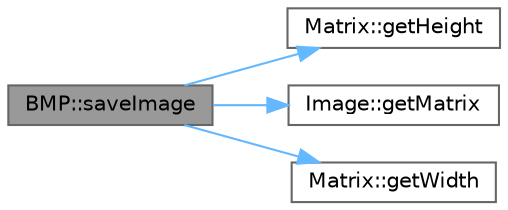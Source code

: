 digraph "BMP::saveImage"
{
 // INTERACTIVE_SVG=YES
 // LATEX_PDF_SIZE
  bgcolor="transparent";
  edge [fontname=Helvetica,fontsize=10,labelfontname=Helvetica,labelfontsize=10];
  node [fontname=Helvetica,fontsize=10,shape=box,height=0.2,width=0.4];
  rankdir="LR";
  Node1 [id="Node000001",label="BMP::saveImage",height=0.2,width=0.4,color="gray40", fillcolor="grey60", style="filled", fontcolor="black",tooltip="Saves the image to a BMP file in binary format."];
  Node1 -> Node2 [id="edge1_Node000001_Node000002",color="steelblue1",style="solid",tooltip=" "];
  Node2 [id="Node000002",label="Matrix::getHeight",height=0.2,width=0.4,color="grey40", fillcolor="white", style="filled",URL="$class_matrix.html#acb7ff583a131d29224f368b13fd40a5a",tooltip="Returns the height of the matrix."];
  Node1 -> Node3 [id="edge2_Node000001_Node000003",color="steelblue1",style="solid",tooltip=" "];
  Node3 [id="Node000003",label="Image::getMatrix",height=0.2,width=0.4,color="grey40", fillcolor="white", style="filled",URL="$class_image.html#ad4f50b642f69435f20c0bc5e57fe76ec",tooltip="Gets a reference to the image matrix (modifiable)."];
  Node1 -> Node4 [id="edge3_Node000001_Node000004",color="steelblue1",style="solid",tooltip=" "];
  Node4 [id="Node000004",label="Matrix::getWidth",height=0.2,width=0.4,color="grey40", fillcolor="white", style="filled",URL="$class_matrix.html#a23d0bc1229287aa1e89a475e56fdab48",tooltip="Returns the width of the matrix."];
}
